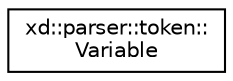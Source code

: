 digraph "Graphical Class Hierarchy"
{
  edge [fontname="Helvetica",fontsize="10",labelfontname="Helvetica",labelfontsize="10"];
  node [fontname="Helvetica",fontsize="10",shape=record];
  rankdir="LR";
  Node0 [label="xd::parser::token::\lVariable",height=0.2,width=0.4,color="black", fillcolor="white", style="filled",URL="$classxd_1_1parser_1_1token_1_1_variable.html"];
}
